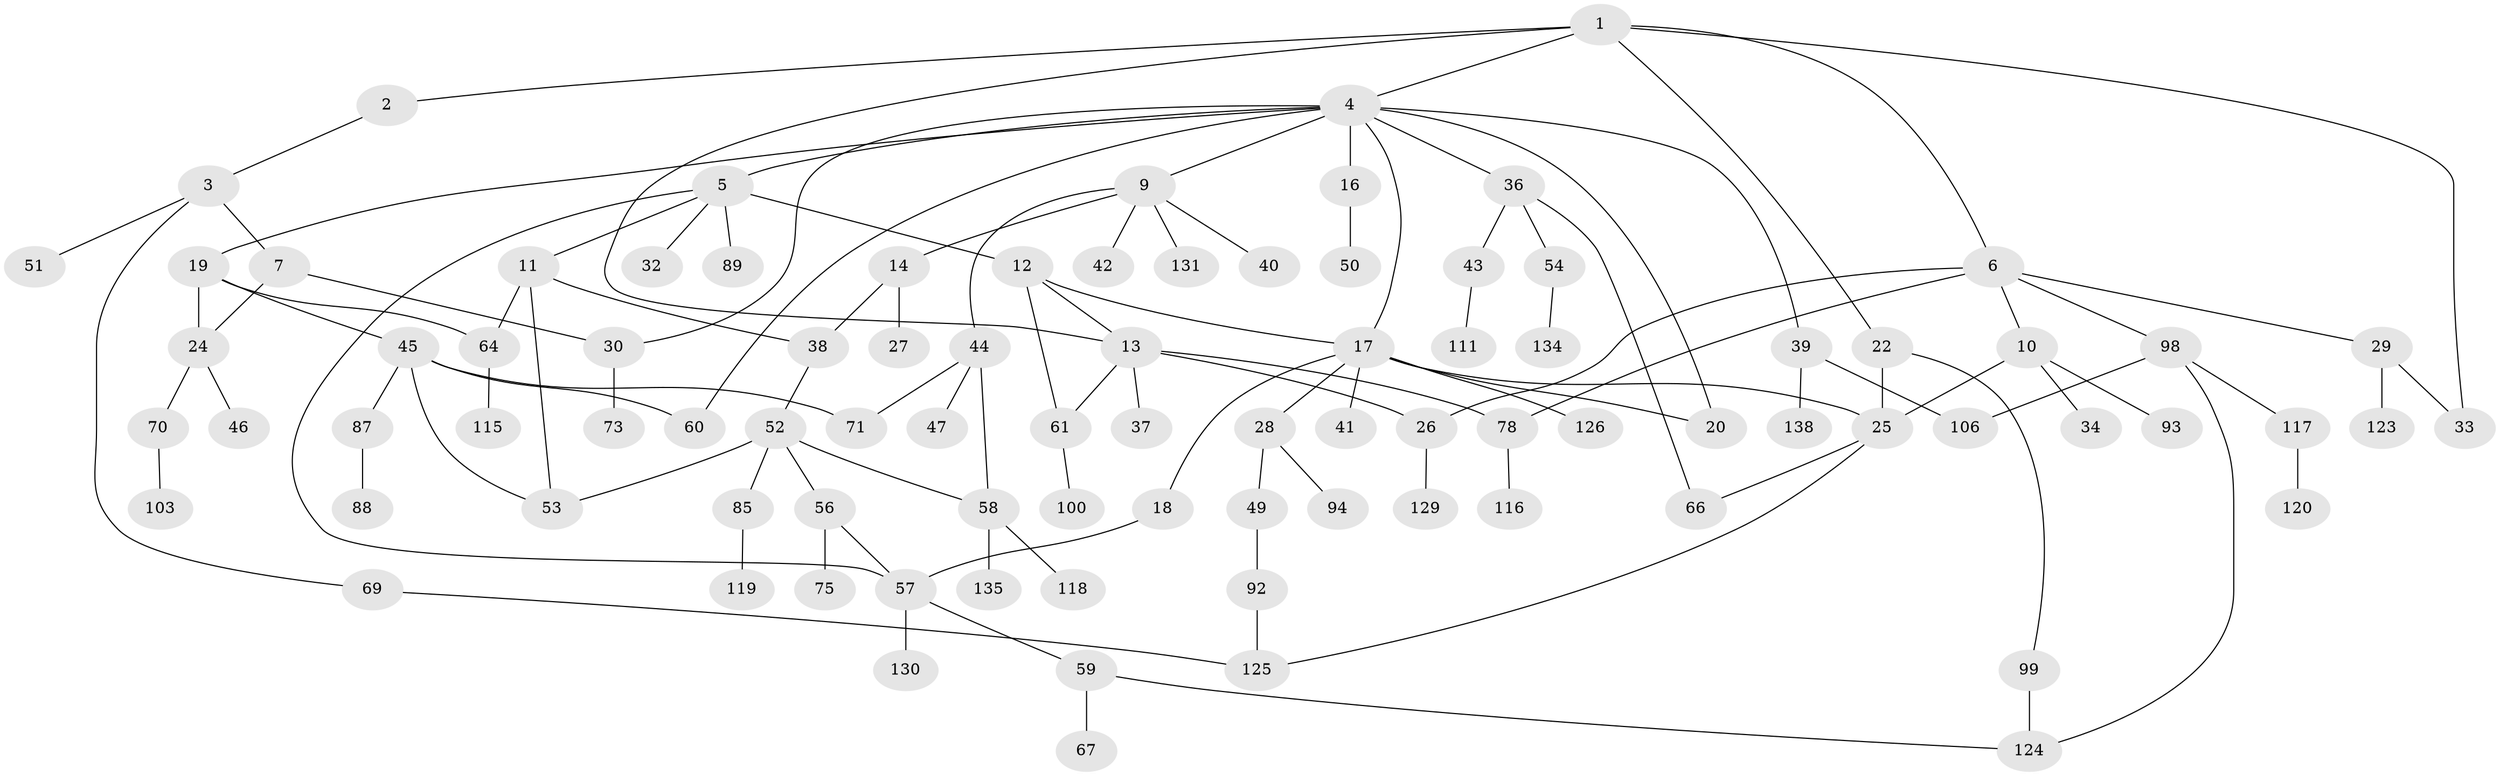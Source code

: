 // original degree distribution, {7: 0.021739130434782608, 3: 0.21739130434782608, 5: 0.036231884057971016, 4: 0.10869565217391304, 6: 0.014492753623188406, 2: 0.26811594202898553, 1: 0.3333333333333333}
// Generated by graph-tools (version 1.1) at 2025/41/03/06/25 10:41:31]
// undirected, 91 vertices, 116 edges
graph export_dot {
graph [start="1"]
  node [color=gray90,style=filled];
  1 [super="+110"];
  2 [super="+101"];
  3 [super="+76"];
  4 [super="+8"];
  5 [super="+83"];
  6 [super="+15"];
  7;
  9 [super="+21"];
  10 [super="+65"];
  11 [super="+112"];
  12 [super="+86"];
  13 [super="+48"];
  14 [super="+62"];
  16;
  17 [super="+23"];
  18;
  19;
  20 [super="+90"];
  22;
  24 [super="+63"];
  25 [super="+35"];
  26 [super="+84"];
  27;
  28 [super="+31"];
  29;
  30;
  32;
  33 [super="+81"];
  34;
  36;
  37;
  38 [super="+132"];
  39 [super="+82"];
  40 [super="+79"];
  41;
  42 [super="+127"];
  43 [super="+113"];
  44 [super="+114"];
  45 [super="+55"];
  46 [super="+74"];
  47;
  49 [super="+122"];
  50 [super="+91"];
  51;
  52;
  53 [super="+77"];
  54 [super="+102"];
  56 [super="+95"];
  57 [super="+68"];
  58 [super="+108"];
  59 [super="+72"];
  60;
  61 [super="+97"];
  64 [super="+105"];
  66 [super="+96"];
  67;
  69;
  70;
  71 [super="+80"];
  73 [super="+136"];
  75;
  78;
  85 [super="+107"];
  87;
  88;
  89;
  92 [super="+133"];
  93 [super="+109"];
  94 [super="+121"];
  98 [super="+104"];
  99;
  100;
  103;
  106;
  111;
  115;
  116;
  117;
  118;
  119;
  120;
  123;
  124 [super="+137"];
  125 [super="+128"];
  126;
  129;
  130;
  131;
  134;
  135;
  138;
  1 -- 2;
  1 -- 4;
  1 -- 6;
  1 -- 22;
  1 -- 33;
  1 -- 13;
  2 -- 3;
  3 -- 7;
  3 -- 51;
  3 -- 69;
  4 -- 5;
  4 -- 9;
  4 -- 16;
  4 -- 39;
  4 -- 30;
  4 -- 17;
  4 -- 19;
  4 -- 36;
  4 -- 60;
  4 -- 20;
  5 -- 11;
  5 -- 12;
  5 -- 32;
  5 -- 89;
  5 -- 57;
  6 -- 10;
  6 -- 98;
  6 -- 78;
  6 -- 26;
  6 -- 29;
  7 -- 24;
  7 -- 30;
  9 -- 14;
  9 -- 40;
  9 -- 42;
  9 -- 131;
  9 -- 44;
  10 -- 34;
  10 -- 25;
  10 -- 93;
  11 -- 38;
  11 -- 64;
  11 -- 53;
  12 -- 13;
  12 -- 17;
  12 -- 61;
  13 -- 37;
  13 -- 61;
  13 -- 78;
  13 -- 26;
  14 -- 27;
  14 -- 38;
  16 -- 50;
  17 -- 18;
  17 -- 20;
  17 -- 126;
  17 -- 28;
  17 -- 41;
  17 -- 25;
  18 -- 57;
  19 -- 45;
  19 -- 24;
  19 -- 64;
  22 -- 25;
  22 -- 99;
  24 -- 46;
  24 -- 70;
  25 -- 66;
  25 -- 125;
  26 -- 129;
  28 -- 49;
  28 -- 94;
  29 -- 123;
  29 -- 33;
  30 -- 73;
  36 -- 43;
  36 -- 54;
  36 -- 66;
  38 -- 52;
  39 -- 138;
  39 -- 106;
  43 -- 111;
  44 -- 47;
  44 -- 71;
  44 -- 58;
  45 -- 60;
  45 -- 53;
  45 -- 71;
  45 -- 87;
  49 -- 92;
  52 -- 53;
  52 -- 56;
  52 -- 58;
  52 -- 85;
  54 -- 134;
  56 -- 75;
  56 -- 57;
  57 -- 59;
  57 -- 130;
  58 -- 118;
  58 -- 135;
  59 -- 67;
  59 -- 124;
  61 -- 100;
  64 -- 115;
  69 -- 125;
  70 -- 103;
  78 -- 116;
  85 -- 119;
  87 -- 88;
  92 -- 125 [weight=2];
  98 -- 124;
  98 -- 117;
  98 -- 106;
  99 -- 124;
  117 -- 120;
}
